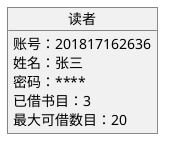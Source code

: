 @startuml

object 读者{
        账号：201817162636
        姓名：张三
        密码：****
        已借书目：3
        最大可借数目：20
}
@enduml
